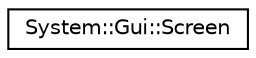 digraph G
{
  edge [fontname="Helvetica",fontsize="10",labelfontname="Helvetica",labelfontsize="10"];
  node [fontname="Helvetica",fontsize="10",shape=record];
  rankdir="LR";
  Node1 [label="System::Gui::Screen",height=0.2,width=0.4,color="black", fillcolor="white", style="filled",URL="$class_system_1_1_gui_1_1_screen.html"];
}
